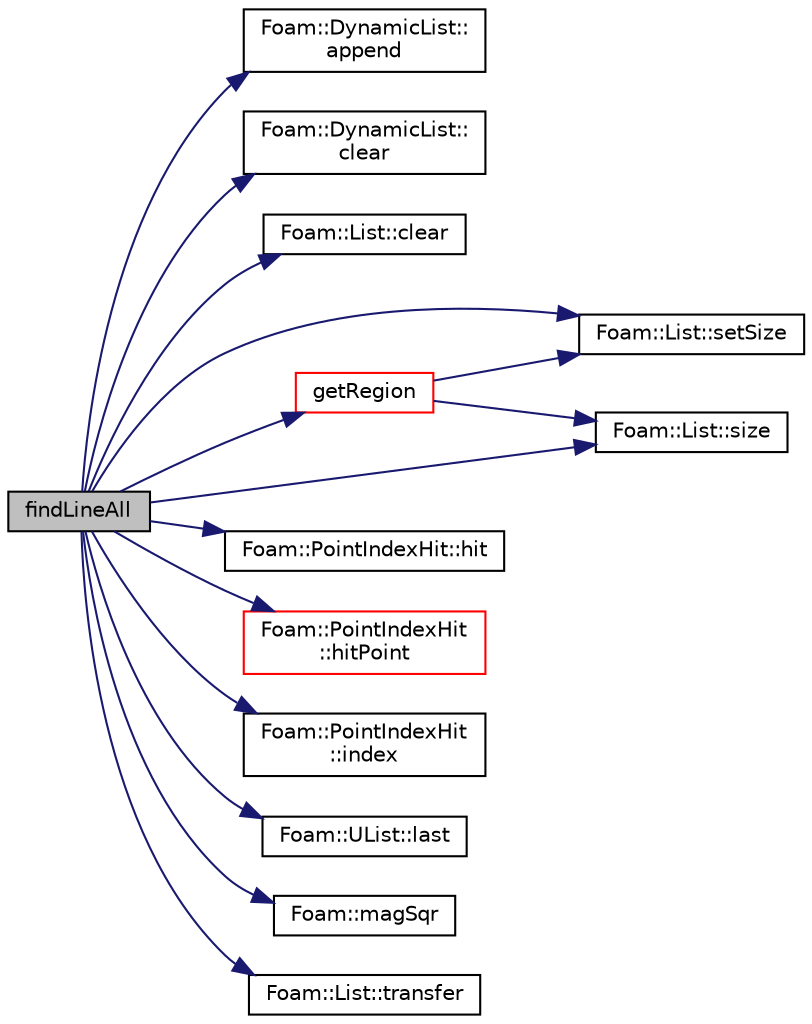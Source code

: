 digraph "findLineAll"
{
  bgcolor="transparent";
  edge [fontname="Helvetica",fontsize="10",labelfontname="Helvetica",labelfontsize="10"];
  node [fontname="Helvetica",fontsize="10",shape=record];
  rankdir="LR";
  Node553 [label="findLineAll",height=0.2,width=0.4,color="black", fillcolor="grey75", style="filled", fontcolor="black"];
  Node553 -> Node554 [color="midnightblue",fontsize="10",style="solid",fontname="Helvetica"];
  Node554 [label="Foam::DynamicList::\lappend",height=0.2,width=0.4,color="black",URL="$a27005.html#a7b67b42af715604376ad63a681dee6d8",tooltip="Append an element at the end of the list. "];
  Node553 -> Node555 [color="midnightblue",fontsize="10",style="solid",fontname="Helvetica"];
  Node555 [label="Foam::DynamicList::\lclear",height=0.2,width=0.4,color="black",URL="$a27005.html#ac8bb3912a3ce86b15842e79d0b421204",tooltip="Clear the addressed list, i.e. set the size to zero. "];
  Node553 -> Node556 [color="midnightblue",fontsize="10",style="solid",fontname="Helvetica"];
  Node556 [label="Foam::List::clear",height=0.2,width=0.4,color="black",URL="$a26833.html#ac8bb3912a3ce86b15842e79d0b421204",tooltip="Clear the list, i.e. set size to zero. "];
  Node553 -> Node557 [color="midnightblue",fontsize="10",style="solid",fontname="Helvetica"];
  Node557 [label="getRegion",height=0.2,width=0.4,color="red",URL="$a26345.html#ab2bcdcc4dd1bdb5a9e1d1025292bdf24",tooltip="From a set of points and indices get the region. "];
  Node557 -> Node558 [color="midnightblue",fontsize="10",style="solid",fontname="Helvetica"];
  Node558 [label="Foam::List::setSize",height=0.2,width=0.4,color="black",URL="$a26833.html#aedb985ffeaf1bdbfeccc2a8730405703",tooltip="Reset size of List. "];
  Node557 -> Node559 [color="midnightblue",fontsize="10",style="solid",fontname="Helvetica"];
  Node559 [label="Foam::List::size",height=0.2,width=0.4,color="black",URL="$a26833.html#a8a5f6fa29bd4b500caf186f60245b384",tooltip="Override size to be inconsistent with allocated storage. "];
  Node553 -> Node564 [color="midnightblue",fontsize="10",style="solid",fontname="Helvetica"];
  Node564 [label="Foam::PointIndexHit::hit",height=0.2,width=0.4,color="black",URL="$a28721.html#aee8dc30bf27cefe419b15f96e594c155",tooltip="Is there a hit. "];
  Node553 -> Node565 [color="midnightblue",fontsize="10",style="solid",fontname="Helvetica"];
  Node565 [label="Foam::PointIndexHit\l::hitPoint",height=0.2,width=0.4,color="red",URL="$a28721.html#a0350feff966a8bc8833a84ca454f1e5e",tooltip="Return hit point. "];
  Node553 -> Node611 [color="midnightblue",fontsize="10",style="solid",fontname="Helvetica"];
  Node611 [label="Foam::PointIndexHit\l::index",height=0.2,width=0.4,color="black",URL="$a28721.html#a4a438520bb14406481732edc13c119c7",tooltip="Return index. "];
  Node553 -> Node612 [color="midnightblue",fontsize="10",style="solid",fontname="Helvetica"];
  Node612 [label="Foam::UList::last",height=0.2,width=0.4,color="black",URL="$a26837.html#aef07c02ea1c27bdb5906043b399e0ff0",tooltip="Return the last element of the list. "];
  Node553 -> Node613 [color="midnightblue",fontsize="10",style="solid",fontname="Helvetica"];
  Node613 [label="Foam::magSqr",height=0.2,width=0.4,color="black",URL="$a21851.html#ae6fff2c6981e6d9618aa5038e69def6e"];
  Node553 -> Node558 [color="midnightblue",fontsize="10",style="solid",fontname="Helvetica"];
  Node553 -> Node559 [color="midnightblue",fontsize="10",style="solid",fontname="Helvetica"];
  Node553 -> Node614 [color="midnightblue",fontsize="10",style="solid",fontname="Helvetica"];
  Node614 [label="Foam::List::transfer",height=0.2,width=0.4,color="black",URL="$a26833.html#a25ad1d2084d16b234b0cf91c07e832c0",tooltip="Transfer the contents of the argument List into this list. "];
}
